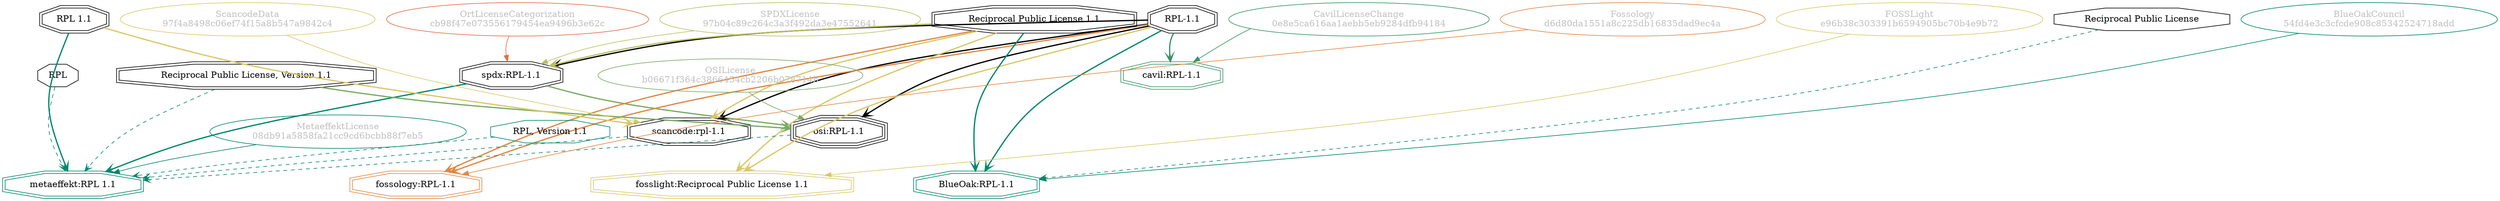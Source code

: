 strict digraph {
    node [shape=box];
    graph [splines=curved];
    3735 [label="SPDXLicense\n97b04c89c264c3a3f492da3e47552641"
         ,fontcolor=gray
         ,color="#b8bf62"
         ,fillcolor="beige;1"
         ,shape=ellipse];
    3736 [label="spdx:RPL-1.1"
         ,shape=doubleoctagon];
    3737 [label="RPL-1.1"
         ,shape=doubleoctagon];
    3738 [label="Reciprocal Public License 1.1"
         ,shape=doubleoctagon];
    5267 [label="OSILicense\nb06671f364c3866454cb2206b078714b"
         ,fontcolor=gray
         ,color="#78ab63"
         ,fillcolor="beige;1"
         ,shape=ellipse];
    5268 [label="osi:RPL-1.1"
         ,shape=tripleoctagon];
    5269 [label="Reciprocal Public License, Version 1.1"
         ,shape=doubleoctagon];
    8335 [label="Reciprocal Public License"
         ,shape=octagon];
    9254 [label="BlueOakCouncil\n54fd4e3c3cfcde908c85342524718add"
         ,fontcolor=gray
         ,color="#00876c"
         ,fillcolor="beige;1"
         ,shape=ellipse];
    9255 [label="BlueOak:RPL-1.1"
         ,color="#00876c"
         ,shape=doubleoctagon];
    10481 [label=RPL,shape=octagon];
    22939 [label="ScancodeData\n97f4a8498c06ef74f15a8b547a9842c4"
          ,fontcolor=gray
          ,color="#dac767"
          ,fillcolor="beige;1"
          ,shape=ellipse];
    22940 [label="scancode:rpl-1.1"
          ,shape=doubleoctagon];
    22941 [label="RPL 1.1"
          ,shape=doubleoctagon];
    26598 [label="Fossology\nd6d80da1551a8c225db16835dad9ec4a"
          ,fontcolor=gray
          ,color="#e18745"
          ,fillcolor="beige;1"
          ,shape=ellipse];
    26599 [label="fossology:RPL-1.1"
          ,color="#e18745"
          ,shape=doubleoctagon];
    35181 [label="OrtLicenseCategorization\ncb98f47e073556179454ea9496b3e62c"
          ,fontcolor=gray
          ,color="#e06f45"
          ,fillcolor="beige;1"
          ,shape=ellipse];
    37441 [label="CavilLicenseChange\n0e8e5ca616aa1aebb5eb9284dfb94184"
          ,fontcolor=gray
          ,color="#379469"
          ,fillcolor="beige;1"
          ,shape=ellipse];
    37442 [label="cavil:RPL-1.1"
          ,color="#379469"
          ,shape=doubleoctagon];
    47824 [label="MetaeffektLicense\n08db91a5858fa21cc9cd6bcbb88f7eb5"
          ,fontcolor=gray
          ,color="#00876c"
          ,fillcolor="beige;1"
          ,shape=ellipse];
    47825 [label="metaeffekt:RPL 1.1"
          ,color="#00876c"
          ,shape=doubleoctagon];
    47826 [label="RPL, Version 1.1"
          ,color="#00876c"
          ,shape=octagon];
    51133 [label="FOSSLight\ne96b38c303391b6594905bc70b4e9b72"
          ,fontcolor=gray
          ,color="#dac767"
          ,fillcolor="beige;1"
          ,shape=ellipse];
    51134 [label="fosslight:Reciprocal Public License 1.1"
          ,color="#dac767"
          ,shape=doubleoctagon];
    3735 -> 3736 [weight=0.5
                 ,color="#b8bf62"];
    3736 -> 5268 [style=bold
                 ,arrowhead=vee
                 ,weight=0.7
                 ,color="#78ab63"];
    3736 -> 47825 [style=bold
                  ,arrowhead=vee
                  ,weight=0.7
                  ,color="#00876c"];
    3737 -> 3736 [style=bold
                 ,arrowhead=vee
                 ,weight=0.7];
    3737 -> 5268 [style=bold
                 ,arrowhead=vee
                 ,weight=0.7];
    3737 -> 9255 [style=bold
                 ,arrowhead=vee
                 ,weight=0.7
                 ,color="#00876c"];
    3737 -> 22940 [style=bold
                  ,arrowhead=vee
                  ,weight=0.7];
    3737 -> 26599 [style=bold
                  ,arrowhead=vee
                  ,weight=0.7
                  ,color="#e18745"];
    3737 -> 37442 [style=bold
                  ,arrowhead=vee
                  ,weight=0.7
                  ,color="#379469"];
    3737 -> 37442 [style=bold
                  ,arrowhead=vee
                  ,weight=0.7
                  ,color="#379469"];
    3737 -> 51134 [style=bold
                  ,arrowhead=vee
                  ,weight=0.7
                  ,color="#dac767"];
    3738 -> 3736 [style=bold
                 ,arrowhead=vee
                 ,weight=0.7
                 ,color="#b8bf62"];
    3738 -> 9255 [style=bold
                 ,arrowhead=vee
                 ,weight=0.7
                 ,color="#00876c"];
    3738 -> 22940 [style=bold
                  ,arrowhead=vee
                  ,weight=0.7
                  ,color="#dac767"];
    3738 -> 26599 [style=bold
                  ,arrowhead=vee
                  ,weight=0.7
                  ,color="#e18745"];
    3738 -> 51134 [style=bold
                  ,arrowhead=vee
                  ,weight=0.7
                  ,color="#dac767"];
    5267 -> 5268 [weight=0.5
                 ,color="#78ab63"];
    5268 -> 47825 [style=dashed
                  ,arrowhead=vee
                  ,weight=0.5
                  ,color="#00876c"];
    5269 -> 5268 [style=bold
                 ,arrowhead=vee
                 ,weight=0.7
                 ,color="#78ab63"];
    5269 -> 47825 [style=dashed
                  ,arrowhead=vee
                  ,weight=0.5
                  ,color="#00876c"];
    8335 -> 9255 [style=dashed
                 ,arrowhead=vee
                 ,weight=0.5
                 ,color="#00876c"];
    9254 -> 9255 [weight=0.5
                 ,color="#00876c"];
    10481 -> 47825 [style=dashed
                   ,arrowhead=vee
                   ,weight=0.5
                   ,color="#00876c"];
    22939 -> 22940 [weight=0.5
                   ,color="#dac767"];
    22940 -> 47825 [style=dashed
                   ,arrowhead=vee
                   ,weight=0.5
                   ,color="#00876c"];
    22941 -> 22940 [style=bold
                   ,arrowhead=vee
                   ,weight=0.7
                   ,color="#dac767"];
    22941 -> 47825 [style=bold
                   ,arrowhead=vee
                   ,weight=0.7
                   ,color="#00876c"];
    22941 -> 47825 [style=bold
                   ,arrowhead=vee
                   ,weight=0.7
                   ,color="#00876c"];
    26598 -> 26599 [weight=0.5
                   ,color="#e18745"];
    35181 -> 3736 [weight=0.5
                  ,color="#e06f45"];
    37441 -> 37442 [weight=0.5
                   ,color="#379469"];
    47824 -> 47825 [weight=0.5
                   ,color="#00876c"];
    47826 -> 47825 [style=dashed
                   ,arrowhead=vee
                   ,weight=0.5
                   ,color="#00876c"];
    51133 -> 51134 [weight=0.5
                   ,color="#dac767"];
}
